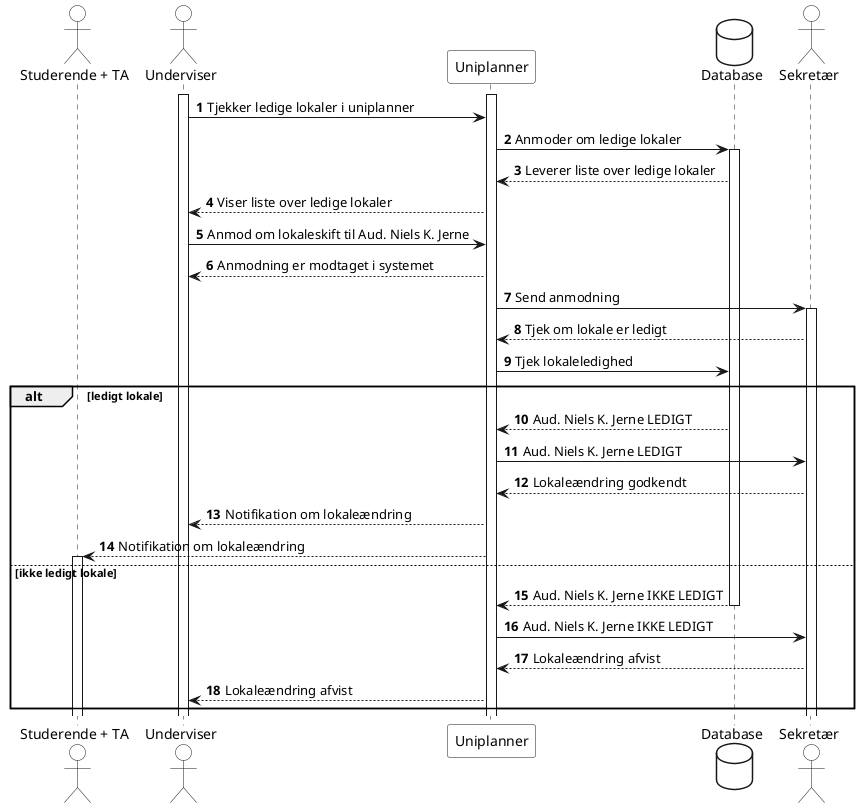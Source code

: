 @startuml
'https://plantuml.com/sequence-diagram

autonumber
actor "Studerende + TA" as studerende #white
actor Underviser as underviser #white
participant Uniplanner as uniplanner #white
database Database as database #white
actor Sekretær as sekretær #white

activate uniplanner

activate underviser

underviser -> uniplanner: Tjekker ledige lokaler i uniplanner
uniplanner->database: Anmoder om ledige lokaler
activate database

database -->uniplanner: Leverer liste over ledige lokaler
uniplanner--> underviser: Viser liste over ledige lokaler
underviser -> uniplanner: Anmod om lokaleskift til Aud. Niels K. Jerne
uniplanner-->underviser: Anmodning er modtaget i systemet
uniplanner -> sekretær: Send anmodning
activate sekretær
uniplanner <-- sekretær: Tjek om lokale er ledigt
uniplanner->database:Tjek lokaleledighed

alt ledigt lokale
    database --> uniplanner: Aud. Niels K. Jerne LEDIGT
    uniplanner->sekretær: Aud. Niels K. Jerne LEDIGT
    uniplanner <-- sekretær: Lokaleændring godkendt

    uniplanner-->underviser: Notifikation om lokaleændring

    uniplanner-->studerende: Notifikation om lokaleændring
    activate studerende


else ikke ledigt lokale
    database --> uniplanner: Aud. Niels K. Jerne IKKE LEDIGT
    deactivate database
    uniplanner -> sekretær: Aud. Niels K. Jerne IKKE LEDIGT
    sekretær --> uniplanner: Lokaleændring afvist
    uniplanner-->underviser: Lokaleændring afvist

end

@enduml